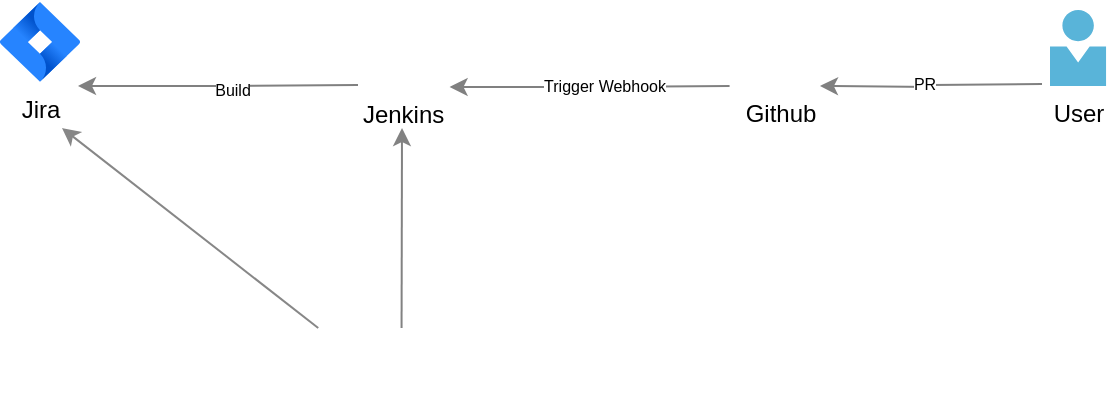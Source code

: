 <mxfile version="24.4.4" type="device">
  <diagram id="7gcUSTIZ7YSJ5vT40chW" name="Page-1">
    <mxGraphModel dx="808" dy="402" grid="1" gridSize="10" guides="1" tooltips="1" connect="1" arrows="1" fold="1" page="1" pageScale="1" pageWidth="1169" pageHeight="827" math="0" shadow="0">
      <root>
        <mxCell id="0" />
        <mxCell id="1" parent="0" />
        <mxCell id="f9WjoW6uBqFjOTgmhgBF-4" style="edgeStyle=orthogonalEdgeStyle;rounded=0;orthogonalLoop=1;jettySize=auto;html=1;exitX=1.033;exitY=0.503;exitDx=0;exitDy=0;exitPerimeter=0;strokeColor=#808080;" edge="1" parent="1">
          <mxGeometry relative="1" as="geometry">
            <mxPoint x="723.79" y="239" as="sourcePoint" />
            <mxPoint x="583.79" y="239.5" as="targetPoint" />
          </mxGeometry>
        </mxCell>
        <mxCell id="f9WjoW6uBqFjOTgmhgBF-23" value="&lt;font style=&quot;font-size: 8px;&quot;&gt;Trigger Webhook&lt;/font&gt;" style="edgeLabel;html=1;align=center;verticalAlign=middle;resizable=0;points=[];" vertex="1" connectable="0" parent="f9WjoW6uBqFjOTgmhgBF-4">
          <mxGeometry x="-0.665" y="-1" relative="1" as="geometry">
            <mxPoint x="-40" as="offset" />
          </mxGeometry>
        </mxCell>
        <mxCell id="f9WjoW6uBqFjOTgmhgBF-14" value="Github&lt;div&gt;&lt;br&gt;&lt;/div&gt;" style="shape=image;html=1;verticalAlign=top;verticalLabelPosition=bottom;labelBackgroundColor=#ffffff;imageAspect=0;aspect=fixed;image=https://cdn4.iconfinder.com/data/icons/ionicons/512/icon-social-github-128.png" vertex="1" parent="1">
          <mxGeometry x="728" y="198" width="41" height="41" as="geometry" />
        </mxCell>
        <mxCell id="f9WjoW6uBqFjOTgmhgBF-15" value="Jira&lt;div&gt;&lt;br&gt;&lt;/div&gt;" style="image;html=1;image=img/lib/atlassian/Jira_Software_Logo.svg;" vertex="1" parent="1">
          <mxGeometry x="359" y="197" width="40" height="40" as="geometry" />
        </mxCell>
        <mxCell id="f9WjoW6uBqFjOTgmhgBF-17" value="Jenkins" style="shape=image;verticalLabelPosition=bottom;labelBackgroundColor=default;verticalAlign=top;aspect=fixed;imageAspect=0;image=https://upload.wikimedia.org/wikipedia/commons/thumb/e/e9/Jenkins_logo.svg/1200px-Jenkins_logo.svg.png;" vertex="1" parent="1">
          <mxGeometry x="545.02" y="196" width="31.54" height="43.55" as="geometry" />
        </mxCell>
        <mxCell id="f9WjoW6uBqFjOTgmhgBF-19" style="edgeStyle=orthogonalEdgeStyle;rounded=0;orthogonalLoop=1;jettySize=auto;html=1;exitX=1.033;exitY=0.503;exitDx=0;exitDy=0;exitPerimeter=0;strokeColor=#808080;" edge="1" parent="1">
          <mxGeometry relative="1" as="geometry">
            <mxPoint x="538" y="238.5" as="sourcePoint" />
            <mxPoint x="398" y="239" as="targetPoint" />
          </mxGeometry>
        </mxCell>
        <mxCell id="f9WjoW6uBqFjOTgmhgBF-24" value="&lt;font style=&quot;font-size: 8px;&quot;&gt;Build&lt;/font&gt;" style="edgeLabel;html=1;align=center;verticalAlign=middle;resizable=0;points=[];fontStyle=0" vertex="1" connectable="0" parent="f9WjoW6uBqFjOTgmhgBF-19">
          <mxGeometry x="-0.095" y="2" relative="1" as="geometry">
            <mxPoint y="-1" as="offset" />
          </mxGeometry>
        </mxCell>
        <mxCell id="f9WjoW6uBqFjOTgmhgBF-20" value="" style="edgeStyle=none;orthogonalLoop=1;jettySize=auto;html=1;rounded=0;strokeColor=#878787;exitX=0;exitY=0;exitDx=0;exitDy=0;" edge="1" parent="1" source="f9WjoW6uBqFjOTgmhgBF-29">
          <mxGeometry width="100" relative="1" as="geometry">
            <mxPoint x="530" y="370" as="sourcePoint" />
            <mxPoint x="390" y="260" as="targetPoint" />
            <Array as="points" />
          </mxGeometry>
        </mxCell>
        <mxCell id="f9WjoW6uBqFjOTgmhgBF-21" value="" style="edgeStyle=none;orthogonalLoop=1;jettySize=auto;html=1;rounded=0;strokeColor=#828282;exitX=0.5;exitY=0;exitDx=0;exitDy=0;" edge="1" parent="1" source="f9WjoW6uBqFjOTgmhgBF-29">
          <mxGeometry width="100" relative="1" as="geometry">
            <mxPoint x="560" y="350" as="sourcePoint" />
            <mxPoint x="560" y="260" as="targetPoint" />
            <Array as="points" />
          </mxGeometry>
        </mxCell>
        <mxCell id="f9WjoW6uBqFjOTgmhgBF-25" value="User" style="image;sketch=0;aspect=fixed;html=1;points=[];align=center;fontSize=12;image=img/lib/mscae/Person.svg;" vertex="1" parent="1">
          <mxGeometry x="884" y="201" width="28.12" height="38" as="geometry" />
        </mxCell>
        <mxCell id="f9WjoW6uBqFjOTgmhgBF-26" style="edgeStyle=orthogonalEdgeStyle;rounded=0;orthogonalLoop=1;jettySize=auto;html=1;strokeColor=#808080;" edge="1" parent="1">
          <mxGeometry relative="1" as="geometry">
            <mxPoint x="880" y="238" as="sourcePoint" />
            <mxPoint x="769" y="239" as="targetPoint" />
          </mxGeometry>
        </mxCell>
        <mxCell id="f9WjoW6uBqFjOTgmhgBF-27" value="&lt;font style=&quot;font-size: 8px;&quot;&gt;PR&lt;/font&gt;" style="edgeLabel;html=1;align=center;verticalAlign=middle;resizable=0;points=[];" vertex="1" connectable="0" parent="f9WjoW6uBqFjOTgmhgBF-26">
          <mxGeometry x="-0.665" y="-1" relative="1" as="geometry">
            <mxPoint x="-40" as="offset" />
          </mxGeometry>
        </mxCell>
        <mxCell id="f9WjoW6uBqFjOTgmhgBF-29" value="" style="shape=image;verticalLabelPosition=bottom;labelBackgroundColor=default;verticalAlign=top;aspect=fixed;imageAspect=0;image=https://quintagroup.com/cms/technology/Images/docker-compose-button.jpg;" vertex="1" parent="1">
          <mxGeometry x="518.12" y="360" width="83.33" height="40" as="geometry" />
        </mxCell>
      </root>
    </mxGraphModel>
  </diagram>
</mxfile>
